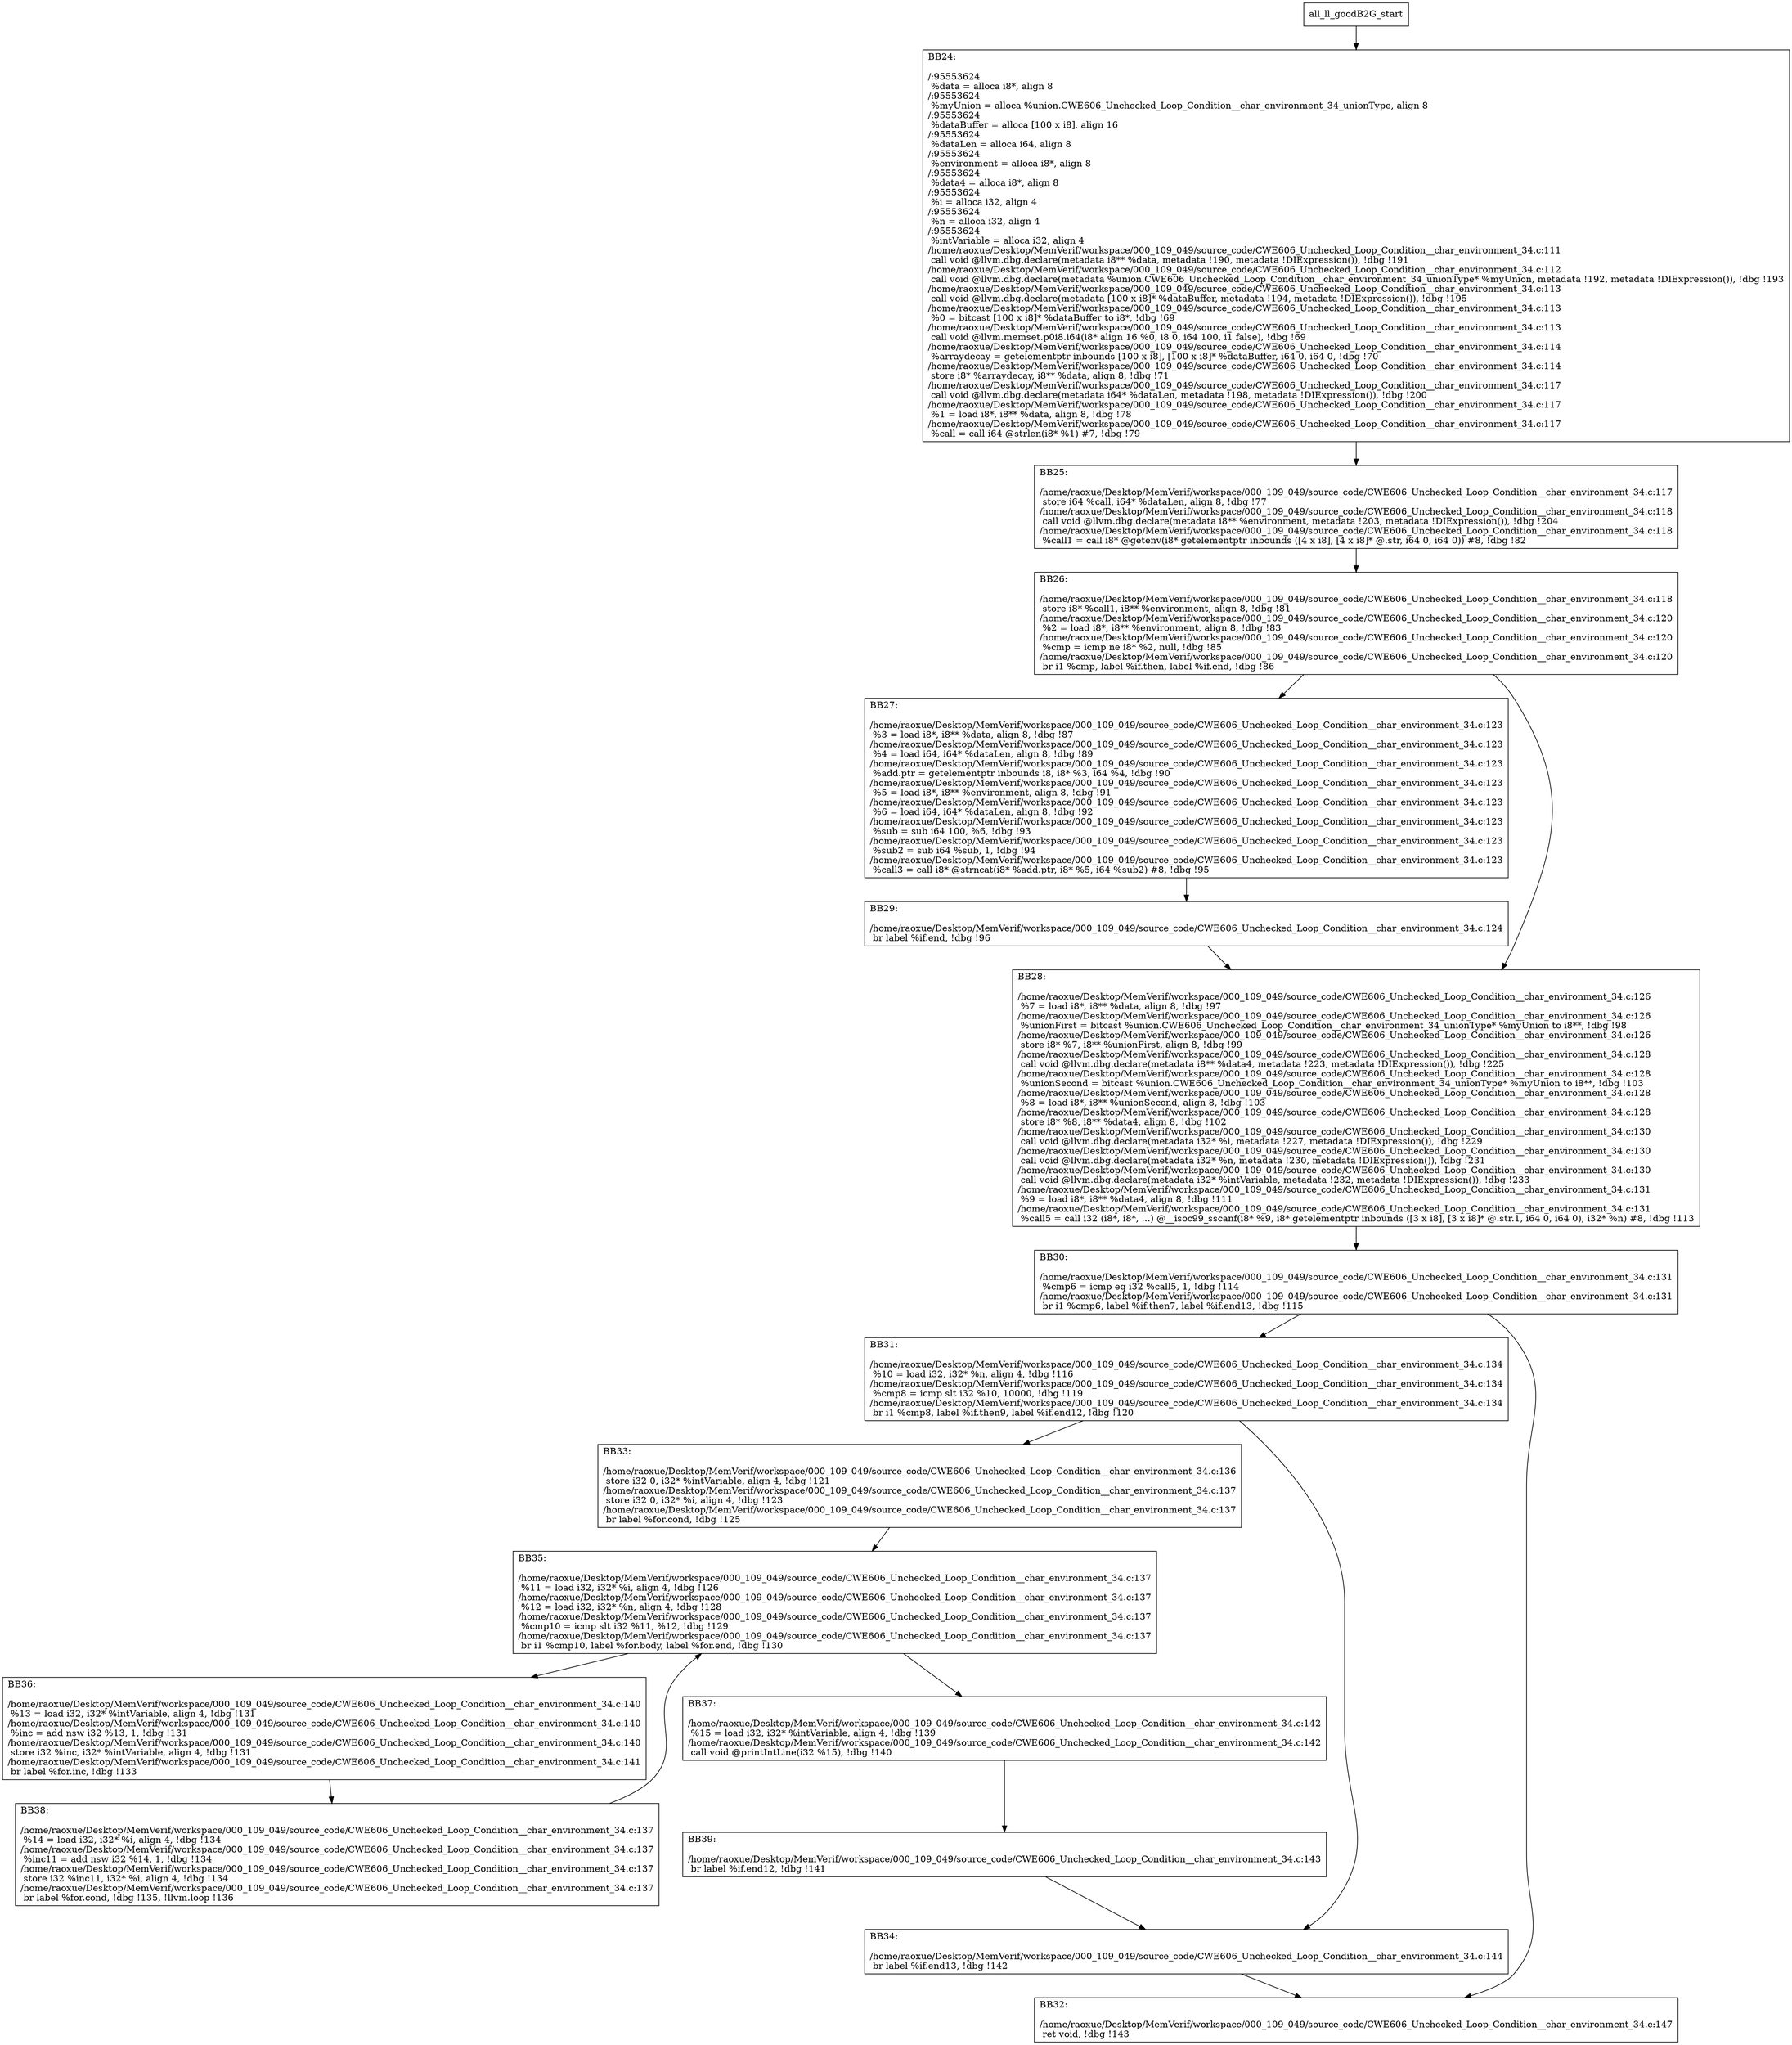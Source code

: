 digraph "CFG for'all_ll_goodB2G' function" {
	BBall_ll_goodB2G_start[shape=record,label="{all_ll_goodB2G_start}"];
	BBall_ll_goodB2G_start-> all_ll_goodB2GBB24;
	all_ll_goodB2GBB24 [shape=record, label="{BB24:\l\l/:95553624\l
  %data = alloca i8*, align 8\l
/:95553624\l
  %myUnion = alloca %union.CWE606_Unchecked_Loop_Condition__char_environment_34_unionType, align 8\l
/:95553624\l
  %dataBuffer = alloca [100 x i8], align 16\l
/:95553624\l
  %dataLen = alloca i64, align 8\l
/:95553624\l
  %environment = alloca i8*, align 8\l
/:95553624\l
  %data4 = alloca i8*, align 8\l
/:95553624\l
  %i = alloca i32, align 4\l
/:95553624\l
  %n = alloca i32, align 4\l
/:95553624\l
  %intVariable = alloca i32, align 4\l
/home/raoxue/Desktop/MemVerif/workspace/000_109_049/source_code/CWE606_Unchecked_Loop_Condition__char_environment_34.c:111\l
  call void @llvm.dbg.declare(metadata i8** %data, metadata !190, metadata !DIExpression()), !dbg !191\l
/home/raoxue/Desktop/MemVerif/workspace/000_109_049/source_code/CWE606_Unchecked_Loop_Condition__char_environment_34.c:112\l
  call void @llvm.dbg.declare(metadata %union.CWE606_Unchecked_Loop_Condition__char_environment_34_unionType* %myUnion, metadata !192, metadata !DIExpression()), !dbg !193\l
/home/raoxue/Desktop/MemVerif/workspace/000_109_049/source_code/CWE606_Unchecked_Loop_Condition__char_environment_34.c:113\l
  call void @llvm.dbg.declare(metadata [100 x i8]* %dataBuffer, metadata !194, metadata !DIExpression()), !dbg !195\l
/home/raoxue/Desktop/MemVerif/workspace/000_109_049/source_code/CWE606_Unchecked_Loop_Condition__char_environment_34.c:113\l
  %0 = bitcast [100 x i8]* %dataBuffer to i8*, !dbg !69\l
/home/raoxue/Desktop/MemVerif/workspace/000_109_049/source_code/CWE606_Unchecked_Loop_Condition__char_environment_34.c:113\l
  call void @llvm.memset.p0i8.i64(i8* align 16 %0, i8 0, i64 100, i1 false), !dbg !69\l
/home/raoxue/Desktop/MemVerif/workspace/000_109_049/source_code/CWE606_Unchecked_Loop_Condition__char_environment_34.c:114\l
  %arraydecay = getelementptr inbounds [100 x i8], [100 x i8]* %dataBuffer, i64 0, i64 0, !dbg !70\l
/home/raoxue/Desktop/MemVerif/workspace/000_109_049/source_code/CWE606_Unchecked_Loop_Condition__char_environment_34.c:114\l
  store i8* %arraydecay, i8** %data, align 8, !dbg !71\l
/home/raoxue/Desktop/MemVerif/workspace/000_109_049/source_code/CWE606_Unchecked_Loop_Condition__char_environment_34.c:117\l
  call void @llvm.dbg.declare(metadata i64* %dataLen, metadata !198, metadata !DIExpression()), !dbg !200\l
/home/raoxue/Desktop/MemVerif/workspace/000_109_049/source_code/CWE606_Unchecked_Loop_Condition__char_environment_34.c:117\l
  %1 = load i8*, i8** %data, align 8, !dbg !78\l
/home/raoxue/Desktop/MemVerif/workspace/000_109_049/source_code/CWE606_Unchecked_Loop_Condition__char_environment_34.c:117\l
  %call = call i64 @strlen(i8* %1) #7, !dbg !79\l
}"];
	all_ll_goodB2GBB24-> all_ll_goodB2GBB25;
	all_ll_goodB2GBB25 [shape=record, label="{BB25:\l\l/home/raoxue/Desktop/MemVerif/workspace/000_109_049/source_code/CWE606_Unchecked_Loop_Condition__char_environment_34.c:117\l
  store i64 %call, i64* %dataLen, align 8, !dbg !77\l
/home/raoxue/Desktop/MemVerif/workspace/000_109_049/source_code/CWE606_Unchecked_Loop_Condition__char_environment_34.c:118\l
  call void @llvm.dbg.declare(metadata i8** %environment, metadata !203, metadata !DIExpression()), !dbg !204\l
/home/raoxue/Desktop/MemVerif/workspace/000_109_049/source_code/CWE606_Unchecked_Loop_Condition__char_environment_34.c:118\l
  %call1 = call i8* @getenv(i8* getelementptr inbounds ([4 x i8], [4 x i8]* @.str, i64 0, i64 0)) #8, !dbg !82\l
}"];
	all_ll_goodB2GBB25-> all_ll_goodB2GBB26;
	all_ll_goodB2GBB26 [shape=record, label="{BB26:\l\l/home/raoxue/Desktop/MemVerif/workspace/000_109_049/source_code/CWE606_Unchecked_Loop_Condition__char_environment_34.c:118\l
  store i8* %call1, i8** %environment, align 8, !dbg !81\l
/home/raoxue/Desktop/MemVerif/workspace/000_109_049/source_code/CWE606_Unchecked_Loop_Condition__char_environment_34.c:120\l
  %2 = load i8*, i8** %environment, align 8, !dbg !83\l
/home/raoxue/Desktop/MemVerif/workspace/000_109_049/source_code/CWE606_Unchecked_Loop_Condition__char_environment_34.c:120\l
  %cmp = icmp ne i8* %2, null, !dbg !85\l
/home/raoxue/Desktop/MemVerif/workspace/000_109_049/source_code/CWE606_Unchecked_Loop_Condition__char_environment_34.c:120\l
  br i1 %cmp, label %if.then, label %if.end, !dbg !86\l
}"];
	all_ll_goodB2GBB26-> all_ll_goodB2GBB27;
	all_ll_goodB2GBB26-> all_ll_goodB2GBB28;
	all_ll_goodB2GBB27 [shape=record, label="{BB27:\l\l/home/raoxue/Desktop/MemVerif/workspace/000_109_049/source_code/CWE606_Unchecked_Loop_Condition__char_environment_34.c:123\l
  %3 = load i8*, i8** %data, align 8, !dbg !87\l
/home/raoxue/Desktop/MemVerif/workspace/000_109_049/source_code/CWE606_Unchecked_Loop_Condition__char_environment_34.c:123\l
  %4 = load i64, i64* %dataLen, align 8, !dbg !89\l
/home/raoxue/Desktop/MemVerif/workspace/000_109_049/source_code/CWE606_Unchecked_Loop_Condition__char_environment_34.c:123\l
  %add.ptr = getelementptr inbounds i8, i8* %3, i64 %4, !dbg !90\l
/home/raoxue/Desktop/MemVerif/workspace/000_109_049/source_code/CWE606_Unchecked_Loop_Condition__char_environment_34.c:123\l
  %5 = load i8*, i8** %environment, align 8, !dbg !91\l
/home/raoxue/Desktop/MemVerif/workspace/000_109_049/source_code/CWE606_Unchecked_Loop_Condition__char_environment_34.c:123\l
  %6 = load i64, i64* %dataLen, align 8, !dbg !92\l
/home/raoxue/Desktop/MemVerif/workspace/000_109_049/source_code/CWE606_Unchecked_Loop_Condition__char_environment_34.c:123\l
  %sub = sub i64 100, %6, !dbg !93\l
/home/raoxue/Desktop/MemVerif/workspace/000_109_049/source_code/CWE606_Unchecked_Loop_Condition__char_environment_34.c:123\l
  %sub2 = sub i64 %sub, 1, !dbg !94\l
/home/raoxue/Desktop/MemVerif/workspace/000_109_049/source_code/CWE606_Unchecked_Loop_Condition__char_environment_34.c:123\l
  %call3 = call i8* @strncat(i8* %add.ptr, i8* %5, i64 %sub2) #8, !dbg !95\l
}"];
	all_ll_goodB2GBB27-> all_ll_goodB2GBB29;
	all_ll_goodB2GBB29 [shape=record, label="{BB29:\l\l/home/raoxue/Desktop/MemVerif/workspace/000_109_049/source_code/CWE606_Unchecked_Loop_Condition__char_environment_34.c:124\l
  br label %if.end, !dbg !96\l
}"];
	all_ll_goodB2GBB29-> all_ll_goodB2GBB28;
	all_ll_goodB2GBB28 [shape=record, label="{BB28:\l\l/home/raoxue/Desktop/MemVerif/workspace/000_109_049/source_code/CWE606_Unchecked_Loop_Condition__char_environment_34.c:126\l
  %7 = load i8*, i8** %data, align 8, !dbg !97\l
/home/raoxue/Desktop/MemVerif/workspace/000_109_049/source_code/CWE606_Unchecked_Loop_Condition__char_environment_34.c:126\l
  %unionFirst = bitcast %union.CWE606_Unchecked_Loop_Condition__char_environment_34_unionType* %myUnion to i8**, !dbg !98\l
/home/raoxue/Desktop/MemVerif/workspace/000_109_049/source_code/CWE606_Unchecked_Loop_Condition__char_environment_34.c:126\l
  store i8* %7, i8** %unionFirst, align 8, !dbg !99\l
/home/raoxue/Desktop/MemVerif/workspace/000_109_049/source_code/CWE606_Unchecked_Loop_Condition__char_environment_34.c:128\l
  call void @llvm.dbg.declare(metadata i8** %data4, metadata !223, metadata !DIExpression()), !dbg !225\l
/home/raoxue/Desktop/MemVerif/workspace/000_109_049/source_code/CWE606_Unchecked_Loop_Condition__char_environment_34.c:128\l
  %unionSecond = bitcast %union.CWE606_Unchecked_Loop_Condition__char_environment_34_unionType* %myUnion to i8**, !dbg !103\l
/home/raoxue/Desktop/MemVerif/workspace/000_109_049/source_code/CWE606_Unchecked_Loop_Condition__char_environment_34.c:128\l
  %8 = load i8*, i8** %unionSecond, align 8, !dbg !103\l
/home/raoxue/Desktop/MemVerif/workspace/000_109_049/source_code/CWE606_Unchecked_Loop_Condition__char_environment_34.c:128\l
  store i8* %8, i8** %data4, align 8, !dbg !102\l
/home/raoxue/Desktop/MemVerif/workspace/000_109_049/source_code/CWE606_Unchecked_Loop_Condition__char_environment_34.c:130\l
  call void @llvm.dbg.declare(metadata i32* %i, metadata !227, metadata !DIExpression()), !dbg !229\l
/home/raoxue/Desktop/MemVerif/workspace/000_109_049/source_code/CWE606_Unchecked_Loop_Condition__char_environment_34.c:130\l
  call void @llvm.dbg.declare(metadata i32* %n, metadata !230, metadata !DIExpression()), !dbg !231\l
/home/raoxue/Desktop/MemVerif/workspace/000_109_049/source_code/CWE606_Unchecked_Loop_Condition__char_environment_34.c:130\l
  call void @llvm.dbg.declare(metadata i32* %intVariable, metadata !232, metadata !DIExpression()), !dbg !233\l
/home/raoxue/Desktop/MemVerif/workspace/000_109_049/source_code/CWE606_Unchecked_Loop_Condition__char_environment_34.c:131\l
  %9 = load i8*, i8** %data4, align 8, !dbg !111\l
/home/raoxue/Desktop/MemVerif/workspace/000_109_049/source_code/CWE606_Unchecked_Loop_Condition__char_environment_34.c:131\l
  %call5 = call i32 (i8*, i8*, ...) @__isoc99_sscanf(i8* %9, i8* getelementptr inbounds ([3 x i8], [3 x i8]* @.str.1, i64 0, i64 0), i32* %n) #8, !dbg !113\l
}"];
	all_ll_goodB2GBB28-> all_ll_goodB2GBB30;
	all_ll_goodB2GBB30 [shape=record, label="{BB30:\l\l/home/raoxue/Desktop/MemVerif/workspace/000_109_049/source_code/CWE606_Unchecked_Loop_Condition__char_environment_34.c:131\l
  %cmp6 = icmp eq i32 %call5, 1, !dbg !114\l
/home/raoxue/Desktop/MemVerif/workspace/000_109_049/source_code/CWE606_Unchecked_Loop_Condition__char_environment_34.c:131\l
  br i1 %cmp6, label %if.then7, label %if.end13, !dbg !115\l
}"];
	all_ll_goodB2GBB30-> all_ll_goodB2GBB31;
	all_ll_goodB2GBB30-> all_ll_goodB2GBB32;
	all_ll_goodB2GBB31 [shape=record, label="{BB31:\l\l/home/raoxue/Desktop/MemVerif/workspace/000_109_049/source_code/CWE606_Unchecked_Loop_Condition__char_environment_34.c:134\l
  %10 = load i32, i32* %n, align 4, !dbg !116\l
/home/raoxue/Desktop/MemVerif/workspace/000_109_049/source_code/CWE606_Unchecked_Loop_Condition__char_environment_34.c:134\l
  %cmp8 = icmp slt i32 %10, 10000, !dbg !119\l
/home/raoxue/Desktop/MemVerif/workspace/000_109_049/source_code/CWE606_Unchecked_Loop_Condition__char_environment_34.c:134\l
  br i1 %cmp8, label %if.then9, label %if.end12, !dbg !120\l
}"];
	all_ll_goodB2GBB31-> all_ll_goodB2GBB33;
	all_ll_goodB2GBB31-> all_ll_goodB2GBB34;
	all_ll_goodB2GBB33 [shape=record, label="{BB33:\l\l/home/raoxue/Desktop/MemVerif/workspace/000_109_049/source_code/CWE606_Unchecked_Loop_Condition__char_environment_34.c:136\l
  store i32 0, i32* %intVariable, align 4, !dbg !121\l
/home/raoxue/Desktop/MemVerif/workspace/000_109_049/source_code/CWE606_Unchecked_Loop_Condition__char_environment_34.c:137\l
  store i32 0, i32* %i, align 4, !dbg !123\l
/home/raoxue/Desktop/MemVerif/workspace/000_109_049/source_code/CWE606_Unchecked_Loop_Condition__char_environment_34.c:137\l
  br label %for.cond, !dbg !125\l
}"];
	all_ll_goodB2GBB33-> all_ll_goodB2GBB35;
	all_ll_goodB2GBB35 [shape=record, label="{BB35:\l\l/home/raoxue/Desktop/MemVerif/workspace/000_109_049/source_code/CWE606_Unchecked_Loop_Condition__char_environment_34.c:137\l
  %11 = load i32, i32* %i, align 4, !dbg !126\l
/home/raoxue/Desktop/MemVerif/workspace/000_109_049/source_code/CWE606_Unchecked_Loop_Condition__char_environment_34.c:137\l
  %12 = load i32, i32* %n, align 4, !dbg !128\l
/home/raoxue/Desktop/MemVerif/workspace/000_109_049/source_code/CWE606_Unchecked_Loop_Condition__char_environment_34.c:137\l
  %cmp10 = icmp slt i32 %11, %12, !dbg !129\l
/home/raoxue/Desktop/MemVerif/workspace/000_109_049/source_code/CWE606_Unchecked_Loop_Condition__char_environment_34.c:137\l
  br i1 %cmp10, label %for.body, label %for.end, !dbg !130\l
}"];
	all_ll_goodB2GBB35-> all_ll_goodB2GBB36;
	all_ll_goodB2GBB35-> all_ll_goodB2GBB37;
	all_ll_goodB2GBB36 [shape=record, label="{BB36:\l\l/home/raoxue/Desktop/MemVerif/workspace/000_109_049/source_code/CWE606_Unchecked_Loop_Condition__char_environment_34.c:140\l
  %13 = load i32, i32* %intVariable, align 4, !dbg !131\l
/home/raoxue/Desktop/MemVerif/workspace/000_109_049/source_code/CWE606_Unchecked_Loop_Condition__char_environment_34.c:140\l
  %inc = add nsw i32 %13, 1, !dbg !131\l
/home/raoxue/Desktop/MemVerif/workspace/000_109_049/source_code/CWE606_Unchecked_Loop_Condition__char_environment_34.c:140\l
  store i32 %inc, i32* %intVariable, align 4, !dbg !131\l
/home/raoxue/Desktop/MemVerif/workspace/000_109_049/source_code/CWE606_Unchecked_Loop_Condition__char_environment_34.c:141\l
  br label %for.inc, !dbg !133\l
}"];
	all_ll_goodB2GBB36-> all_ll_goodB2GBB38;
	all_ll_goodB2GBB38 [shape=record, label="{BB38:\l\l/home/raoxue/Desktop/MemVerif/workspace/000_109_049/source_code/CWE606_Unchecked_Loop_Condition__char_environment_34.c:137\l
  %14 = load i32, i32* %i, align 4, !dbg !134\l
/home/raoxue/Desktop/MemVerif/workspace/000_109_049/source_code/CWE606_Unchecked_Loop_Condition__char_environment_34.c:137\l
  %inc11 = add nsw i32 %14, 1, !dbg !134\l
/home/raoxue/Desktop/MemVerif/workspace/000_109_049/source_code/CWE606_Unchecked_Loop_Condition__char_environment_34.c:137\l
  store i32 %inc11, i32* %i, align 4, !dbg !134\l
/home/raoxue/Desktop/MemVerif/workspace/000_109_049/source_code/CWE606_Unchecked_Loop_Condition__char_environment_34.c:137\l
  br label %for.cond, !dbg !135, !llvm.loop !136\l
}"];
	all_ll_goodB2GBB38-> all_ll_goodB2GBB35;
	all_ll_goodB2GBB37 [shape=record, label="{BB37:\l\l/home/raoxue/Desktop/MemVerif/workspace/000_109_049/source_code/CWE606_Unchecked_Loop_Condition__char_environment_34.c:142\l
  %15 = load i32, i32* %intVariable, align 4, !dbg !139\l
/home/raoxue/Desktop/MemVerif/workspace/000_109_049/source_code/CWE606_Unchecked_Loop_Condition__char_environment_34.c:142\l
  call void @printIntLine(i32 %15), !dbg !140\l
}"];
	all_ll_goodB2GBB37-> all_ll_goodB2GBB39;
	all_ll_goodB2GBB39 [shape=record, label="{BB39:\l\l/home/raoxue/Desktop/MemVerif/workspace/000_109_049/source_code/CWE606_Unchecked_Loop_Condition__char_environment_34.c:143\l
  br label %if.end12, !dbg !141\l
}"];
	all_ll_goodB2GBB39-> all_ll_goodB2GBB34;
	all_ll_goodB2GBB34 [shape=record, label="{BB34:\l\l/home/raoxue/Desktop/MemVerif/workspace/000_109_049/source_code/CWE606_Unchecked_Loop_Condition__char_environment_34.c:144\l
  br label %if.end13, !dbg !142\l
}"];
	all_ll_goodB2GBB34-> all_ll_goodB2GBB32;
	all_ll_goodB2GBB32 [shape=record, label="{BB32:\l\l/home/raoxue/Desktop/MemVerif/workspace/000_109_049/source_code/CWE606_Unchecked_Loop_Condition__char_environment_34.c:147\l
  ret void, !dbg !143\l
}"];
}
